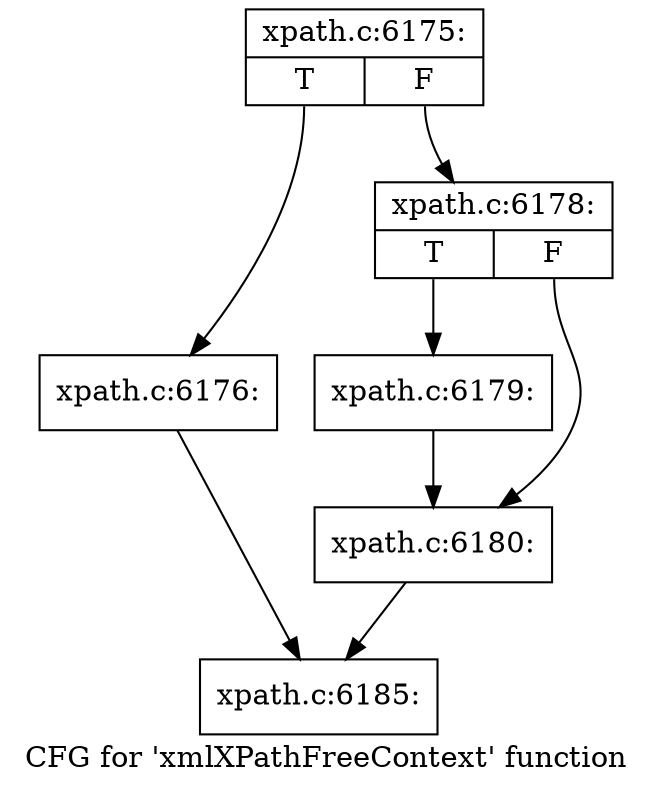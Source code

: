 digraph "CFG for 'xmlXPathFreeContext' function" {
	label="CFG for 'xmlXPathFreeContext' function";

	Node0x55e6b2554f10 [shape=record,label="{xpath.c:6175:|{<s0>T|<s1>F}}"];
	Node0x55e6b2554f10:s0 -> Node0x55e6b25506c0;
	Node0x55e6b2554f10:s1 -> Node0x55e6b255bb00;
	Node0x55e6b25506c0 [shape=record,label="{xpath.c:6176:}"];
	Node0x55e6b25506c0 -> Node0x55e6b255bc10;
	Node0x55e6b255bb00 [shape=record,label="{xpath.c:6178:|{<s0>T|<s1>F}}"];
	Node0x55e6b255bb00:s0 -> Node0x55e6b255c5b0;
	Node0x55e6b255bb00:s1 -> Node0x55e6b255c600;
	Node0x55e6b255c5b0 [shape=record,label="{xpath.c:6179:}"];
	Node0x55e6b255c5b0 -> Node0x55e6b255c600;
	Node0x55e6b255c600 [shape=record,label="{xpath.c:6180:}"];
	Node0x55e6b255c600 -> Node0x55e6b255bc10;
	Node0x55e6b255bc10 [shape=record,label="{xpath.c:6185:}"];
}
